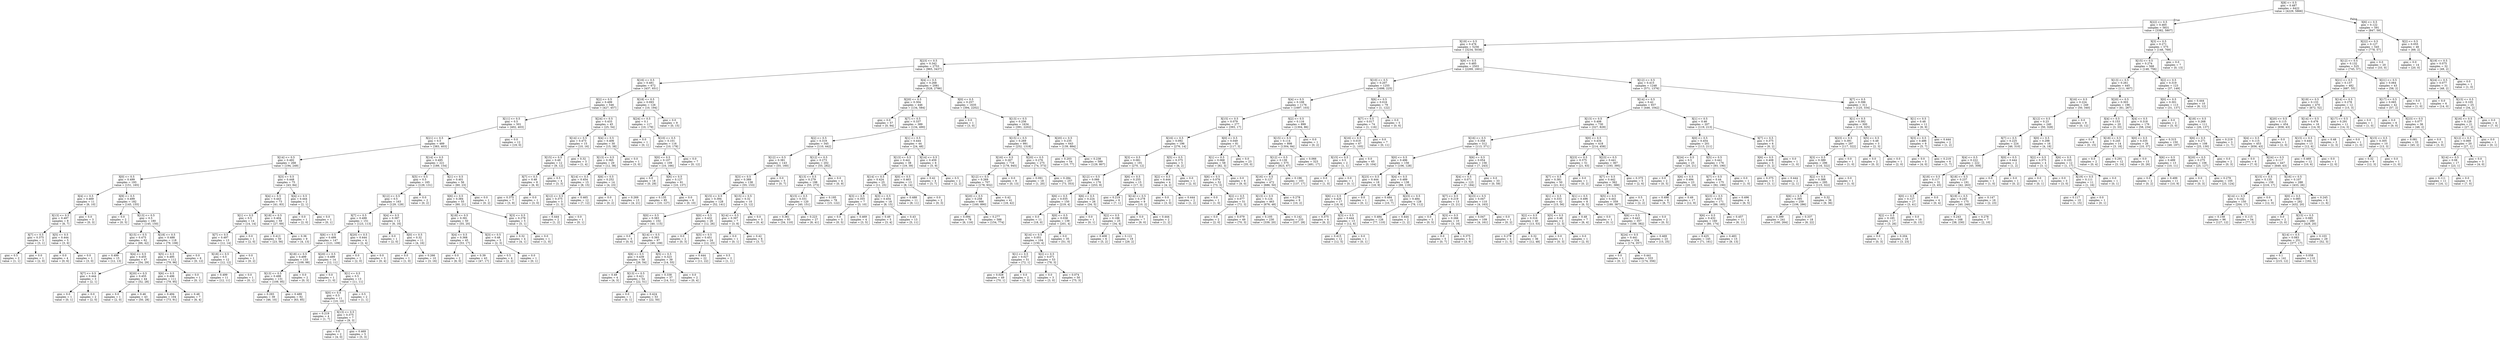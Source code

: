 digraph Tree {
node [shape=box] ;
0 [label="X[8] <= 0.5\ngini = 0.487\nsamples = 6422\nvalue = [4229, 5866]"] ;
1 [label="X[22] <= 0.5\ngini = 0.465\nsamples = 5831\nvalue = [3382, 5807]"] ;
0 -> 1 [labeldistance=2.5, labelangle=45, headlabel="True"] ;
2 [label="X[19] <= 0.5\ngini = 0.476\nsamples = 5256\nvalue = [3234, 5038]"] ;
1 -> 2 ;
3 [label="X[23] <= 0.5\ngini = 0.342\nsamples = 2753\nvalue = [965, 3437]"] ;
2 -> 3 ;
4 [label="X[16] <= 0.5\ngini = 0.481\nsamples = 672\nvalue = [437, 651]"] ;
3 -> 4 ;
5 [label="X[2] <= 0.5\ngini = 0.499\nsamples = 546\nvalue = [427, 457]"] ;
4 -> 5 ;
6 [label="X[11] <= 0.5\ngini = 0.5\nsamples = 501\nvalue = [402, 403]"] ;
5 -> 6 ;
7 [label="X[21] <= 0.5\ngini = 0.5\nsamples = 489\nvalue = [383, 403]"] ;
6 -> 7 ;
8 [label="X[14] <= 0.5\ngini = 0.492\nsamples = 268\nvalue = [194, 249]"] ;
7 -> 8 ;
9 [label="X[0] <= 0.5\ngini = 0.499\nsamples = 193\nvalue = [151, 165]"] ;
8 -> 9 ;
10 [label="X[4] <= 0.5\ngini = 0.469\nsamples = 11\nvalue = [6, 10]"] ;
9 -> 10 ;
11 [label="X[13] <= 0.5\ngini = 0.497\nsamples = 8\nvalue = [6, 7]"] ;
10 -> 11 ;
12 [label="X[7] <= 0.5\ngini = 0.375\nsamples = 3\nvalue = [3, 1]"] ;
11 -> 12 ;
13 [label="gini = 0.5\nsamples = 2\nvalue = [1, 1]"] ;
12 -> 13 ;
14 [label="gini = 0.0\nsamples = 1\nvalue = [2, 0]"] ;
12 -> 14 ;
15 [label="X[5] <= 0.5\ngini = 0.444\nsamples = 5\nvalue = [3, 6]"] ;
11 -> 15 ;
16 [label="gini = 0.0\nsamples = 4\nvalue = [0, 6]"] ;
15 -> 16 ;
17 [label="gini = 0.0\nsamples = 1\nvalue = [3, 0]"] ;
15 -> 17 ;
18 [label="gini = 0.0\nsamples = 3\nvalue = [0, 3]"] ;
10 -> 18 ;
19 [label="X[9] <= 0.5\ngini = 0.499\nsamples = 182\nvalue = [145, 155]"] ;
9 -> 19 ;
20 [label="gini = 0.0\nsamples = 2\nvalue = [0, 5]"] ;
19 -> 20 ;
21 [label="X[13] <= 0.5\ngini = 0.5\nsamples = 180\nvalue = [145, 150]"] ;
19 -> 21 ;
22 [label="X[15] <= 0.5\ngini = 0.475\nsamples = 62\nvalue = [66, 42]"] ;
21 -> 22 ;
23 [label="gini = 0.499\nsamples = 15\nvalue = [12, 13]"] ;
22 -> 23 ;
24 [label="X[4] <= 0.5\ngini = 0.455\nsamples = 47\nvalue = [54, 29]"] ;
22 -> 24 ;
25 [label="X[7] <= 0.5\ngini = 0.444\nsamples = 3\nvalue = [2, 1]"] ;
24 -> 25 ;
26 [label="gini = 0.0\nsamples = 1\nvalue = [0, 1]"] ;
25 -> 26 ;
27 [label="gini = 0.0\nsamples = 2\nvalue = [2, 0]"] ;
25 -> 27 ;
28 [label="X[20] <= 0.5\ngini = 0.455\nsamples = 44\nvalue = [52, 28]"] ;
24 -> 28 ;
29 [label="gini = 0.0\nsamples = 1\nvalue = [2, 0]"] ;
28 -> 29 ;
30 [label="gini = 0.46\nsamples = 43\nvalue = [50, 28]"] ;
28 -> 30 ;
31 [label="X[18] <= 0.5\ngini = 0.488\nsamples = 118\nvalue = [79, 108]"] ;
21 -> 31 ;
32 [label="X[5] <= 0.5\ngini = 0.495\nsamples = 112\nvalue = [79, 96]"] ;
31 -> 32 ;
33 [label="X[6] <= 0.5\ngini = 0.496\nsamples = 111\nvalue = [79, 95]"] ;
32 -> 33 ;
34 [label="gini = 0.494\nsamples = 104\nvalue = [73, 91]"] ;
33 -> 34 ;
35 [label="gini = 0.48\nsamples = 7\nvalue = [6, 4]"] ;
33 -> 35 ;
36 [label="gini = 0.0\nsamples = 1\nvalue = [0, 1]"] ;
32 -> 36 ;
37 [label="gini = 0.0\nsamples = 6\nvalue = [0, 12]"] ;
31 -> 37 ;
38 [label="X[3] <= 0.5\ngini = 0.448\nsamples = 75\nvalue = [43, 84]"] ;
8 -> 38 ;
39 [label="X[4] <= 0.5\ngini = 0.443\nsamples = 73\nvalue = [41, 83]"] ;
38 -> 39 ;
40 [label="X[1] <= 0.5\ngini = 0.5\nsamples = 14\nvalue = [14, 14]"] ;
39 -> 40 ;
41 [label="X[7] <= 0.5\ngini = 0.497\nsamples = 13\nvalue = [12, 14]"] ;
40 -> 41 ;
42 [label="X[18] <= 0.5\ngini = 0.5\nsamples = 12\nvalue = [12, 12]"] ;
41 -> 42 ;
43 [label="gini = 0.499\nsamples = 11\nvalue = [12, 11]"] ;
42 -> 43 ;
44 [label="gini = 0.0\nsamples = 1\nvalue = [0, 1]"] ;
42 -> 44 ;
45 [label="gini = 0.0\nsamples = 1\nvalue = [0, 2]"] ;
41 -> 45 ;
46 [label="gini = 0.0\nsamples = 1\nvalue = [2, 0]"] ;
40 -> 46 ;
47 [label="X[18] <= 0.5\ngini = 0.404\nsamples = 59\nvalue = [27, 69]"] ;
39 -> 47 ;
48 [label="gini = 0.413\nsamples = 50\nvalue = [23, 56]"] ;
47 -> 48 ;
49 [label="gini = 0.36\nsamples = 9\nvalue = [4, 13]"] ;
47 -> 49 ;
50 [label="X[4] <= 0.5\ngini = 0.444\nsamples = 2\nvalue = [2, 1]"] ;
38 -> 50 ;
51 [label="gini = 0.0\nsamples = 1\nvalue = [2, 0]"] ;
50 -> 51 ;
52 [label="gini = 0.0\nsamples = 1\nvalue = [0, 1]"] ;
50 -> 52 ;
53 [label="X[14] <= 0.5\ngini = 0.495\nsamples = 221\nvalue = [189, 154]"] ;
7 -> 53 ;
54 [label="X[5] <= 0.5\ngini = 0.5\nsamples = 165\nvalue = [129, 131]"] ;
53 -> 54 ;
55 [label="X[12] <= 0.5\ngini = 0.5\nsamples = 163\nvalue = [129, 129]"] ;
54 -> 55 ;
56 [label="X[7] <= 0.5\ngini = 0.499\nsamples = 151\nvalue = [123, 113]"] ;
55 -> 56 ;
57 [label="X[6] <= 0.5\ngini = 0.499\nsamples = 147\nvalue = [121, 109]"] ;
56 -> 57 ;
58 [label="X[18] <= 0.5\ngini = 0.499\nsamples = 133\nvalue = [109, 98]"] ;
57 -> 58 ;
59 [label="X[13] <= 0.5\ngini = 0.498\nsamples = 131\nvalue = [109, 95]"] ;
58 -> 59 ;
60 [label="gini = 0.293\nsamples = 39\nvalue = [46, 10]"] ;
59 -> 60 ;
61 [label="gini = 0.489\nsamples = 92\nvalue = [63, 85]"] ;
59 -> 61 ;
62 [label="gini = 0.0\nsamples = 2\nvalue = [0, 3]"] ;
58 -> 62 ;
63 [label="X[20] <= 0.5\ngini = 0.499\nsamples = 14\nvalue = [12, 11]"] ;
57 -> 63 ;
64 [label="gini = 0.0\nsamples = 1\nvalue = [1, 0]"] ;
63 -> 64 ;
65 [label="X[1] <= 0.5\ngini = 0.5\nsamples = 13\nvalue = [11, 11]"] ;
63 -> 65 ;
66 [label="X[0] <= 0.5\ngini = 0.5\nsamples = 11\nvalue = [10, 10]"] ;
65 -> 66 ;
67 [label="gini = 0.219\nsamples = 4\nvalue = [1, 7]"] ;
66 -> 67 ;
68 [label="X[13] <= 0.5\ngini = 0.375\nsamples = 7\nvalue = [9, 3]"] ;
66 -> 68 ;
69 [label="gini = 0.0\nsamples = 2\nvalue = [4, 0]"] ;
68 -> 69 ;
70 [label="gini = 0.469\nsamples = 5\nvalue = [5, 3]"] ;
68 -> 70 ;
71 [label="gini = 0.5\nsamples = 2\nvalue = [1, 1]"] ;
65 -> 71 ;
72 [label="X[20] <= 0.5\ngini = 0.444\nsamples = 4\nvalue = [2, 4]"] ;
56 -> 72 ;
73 [label="gini = 0.0\nsamples = 1\nvalue = [2, 0]"] ;
72 -> 73 ;
74 [label="gini = 0.0\nsamples = 3\nvalue = [0, 4]"] ;
72 -> 74 ;
75 [label="X[4] <= 0.5\ngini = 0.397\nsamples = 12\nvalue = [6, 16]"] ;
55 -> 75 ;
76 [label="gini = 0.0\nsamples = 1\nvalue = [2, 0]"] ;
75 -> 76 ;
77 [label="X[0] <= 0.5\ngini = 0.32\nsamples = 11\nvalue = [4, 16]"] ;
75 -> 77 ;
78 [label="gini = 0.0\nsamples = 1\nvalue = [1, 0]"] ;
77 -> 78 ;
79 [label="gini = 0.266\nsamples = 10\nvalue = [3, 16]"] ;
77 -> 79 ;
80 [label="gini = 0.0\nsamples = 2\nvalue = [0, 2]"] ;
54 -> 80 ;
81 [label="X[1] <= 0.5\ngini = 0.401\nsamples = 56\nvalue = [60, 23]"] ;
53 -> 81 ;
82 [label="X[6] <= 0.5\ngini = 0.384\nsamples = 55\nvalue = [60, 21]"] ;
81 -> 82 ;
83 [label="X[18] <= 0.5\ngini = 0.391\nsamples = 50\nvalue = [55, 20]"] ;
82 -> 83 ;
84 [label="X[4] <= 0.5\ngini = 0.368\nsamples = 45\nvalue = [53, 17]"] ;
83 -> 84 ;
85 [label="gini = 0.0\nsamples = 2\nvalue = [6, 0]"] ;
84 -> 85 ;
86 [label="gini = 0.39\nsamples = 43\nvalue = [47, 17]"] ;
84 -> 86 ;
87 [label="X[3] <= 0.5\ngini = 0.48\nsamples = 5\nvalue = [2, 3]"] ;
83 -> 87 ;
88 [label="gini = 0.5\nsamples = 4\nvalue = [2, 2]"] ;
87 -> 88 ;
89 [label="gini = 0.0\nsamples = 1\nvalue = [0, 1]"] ;
87 -> 89 ;
90 [label="X[3] <= 0.5\ngini = 0.278\nsamples = 5\nvalue = [5, 1]"] ;
82 -> 90 ;
91 [label="gini = 0.32\nsamples = 4\nvalue = [4, 1]"] ;
90 -> 91 ;
92 [label="gini = 0.0\nsamples = 1\nvalue = [1, 0]"] ;
90 -> 92 ;
93 [label="gini = 0.0\nsamples = 1\nvalue = [0, 2]"] ;
81 -> 93 ;
94 [label="gini = 0.0\nsamples = 12\nvalue = [19, 0]"] ;
6 -> 94 ;
95 [label="X[24] <= 0.5\ngini = 0.433\nsamples = 45\nvalue = [25, 54]"] ;
5 -> 95 ;
96 [label="X[14] <= 0.5\ngini = 0.473\nsamples = 15\nvalue = [10, 16]"] ;
95 -> 96 ;
97 [label="X[15] <= 0.5\ngini = 0.49\nsamples = 12\nvalue = [9, 12]"] ;
96 -> 97 ;
98 [label="X[7] <= 0.5\ngini = 0.48\nsamples = 8\nvalue = [6, 9]"] ;
97 -> 98 ;
99 [label="gini = 0.375\nsamples = 7\nvalue = [3, 9]"] ;
98 -> 99 ;
100 [label="gini = 0.0\nsamples = 1\nvalue = [3, 0]"] ;
98 -> 100 ;
101 [label="gini = 0.5\nsamples = 4\nvalue = [3, 3]"] ;
97 -> 101 ;
102 [label="gini = 0.32\nsamples = 3\nvalue = [1, 4]"] ;
96 -> 102 ;
103 [label="X[4] <= 0.5\ngini = 0.406\nsamples = 30\nvalue = [15, 38]"] ;
95 -> 103 ;
104 [label="X[13] <= 0.5\ngini = 0.365\nsamples = 29\nvalue = [12, 38]"] ;
103 -> 104 ;
105 [label="X[14] <= 0.5\ngini = 0.454\nsamples = 15\nvalue = [8, 15]"] ;
104 -> 105 ;
106 [label="X[12] <= 0.5\ngini = 0.375\nsamples = 3\nvalue = [1, 3]"] ;
105 -> 106 ;
107 [label="gini = 0.444\nsamples = 2\nvalue = [1, 2]"] ;
106 -> 107 ;
108 [label="gini = 0.0\nsamples = 1\nvalue = [0, 1]"] ;
106 -> 108 ;
109 [label="gini = 0.465\nsamples = 12\nvalue = [7, 12]"] ;
105 -> 109 ;
110 [label="X[6] <= 0.5\ngini = 0.252\nsamples = 14\nvalue = [4, 23]"] ;
104 -> 110 ;
111 [label="gini = 0.0\nsamples = 1\nvalue = [0, 2]"] ;
110 -> 111 ;
112 [label="gini = 0.269\nsamples = 13\nvalue = [4, 21]"] ;
110 -> 112 ;
113 [label="gini = 0.0\nsamples = 1\nvalue = [3, 0]"] ;
103 -> 113 ;
114 [label="X[18] <= 0.5\ngini = 0.093\nsamples = 126\nvalue = [10, 194]"] ;
4 -> 114 ;
115 [label="X[24] <= 0.5\ngini = 0.1\nsamples = 117\nvalue = [10, 179]"] ;
114 -> 115 ;
116 [label="gini = 0.0\nsamples = 1\nvalue = [0, 1]"] ;
115 -> 116 ;
117 [label="X[10] <= 0.5\ngini = 0.101\nsamples = 116\nvalue = [10, 178]"] ;
115 -> 117 ;
118 [label="X[0] <= 0.5\ngini = 0.107\nsamples = 109\nvalue = [10, 166]"] ;
117 -> 118 ;
119 [label="gini = 0.0\nsamples = 18\nvalue = [0, 29]"] ;
118 -> 119 ;
120 [label="X[6] <= 0.5\ngini = 0.127\nsamples = 91\nvalue = [10, 137]"] ;
118 -> 120 ;
121 [label="gini = 0.135\nsamples = 85\nvalue = [10, 127]"] ;
120 -> 121 ;
122 [label="gini = 0.0\nsamples = 6\nvalue = [0, 10]"] ;
120 -> 122 ;
123 [label="gini = 0.0\nsamples = 7\nvalue = [0, 12]"] ;
117 -> 123 ;
124 [label="gini = 0.0\nsamples = 9\nvalue = [0, 15]"] ;
114 -> 124 ;
125 [label="X[4] <= 0.5\ngini = 0.268\nsamples = 2081\nvalue = [528, 2786]"] ;
3 -> 125 ;
126 [label="X[20] <= 0.5\ngini = 0.304\nsamples = 446\nvalue = [134, 584]"] ;
125 -> 126 ;
127 [label="gini = 0.0\nsamples = 57\nvalue = [0, 94]"] ;
126 -> 127 ;
128 [label="X[7] <= 0.5\ngini = 0.337\nsamples = 389\nvalue = [134, 490]"] ;
126 -> 128 ;
129 [label="X[2] <= 0.5\ngini = 0.319\nsamples = 345\nvalue = [110, 442]"] ;
128 -> 129 ;
130 [label="X[12] <= 0.5\ngini = 0.381\nsamples = 143\nvalue = [55, 160]"] ;
129 -> 130 ;
131 [label="X[3] <= 0.5\ngini = 0.389\nsamples = 138\nvalue = [55, 153]"] ;
130 -> 131 ;
132 [label="X[15] <= 0.5\ngini = 0.394\nsamples = 128\nvalue = [52, 141]"] ;
131 -> 132 ;
133 [label="X[0] <= 0.5\ngini = 0.383\nsamples = 102\nvalue = [40, 115]"] ;
132 -> 133 ;
134 [label="gini = 0.0\nsamples = 5\nvalue = [0, 6]"] ;
133 -> 134 ;
135 [label="X[14] <= 0.5\ngini = 0.393\nsamples = 97\nvalue = [40, 109]"] ;
133 -> 135 ;
136 [label="X[6] <= 0.5\ngini = 0.439\nsamples = 58\nvalue = [26, 54]"] ;
135 -> 136 ;
137 [label="gini = 0.49\nsamples = 4\nvalue = [4, 3]"] ;
136 -> 137 ;
138 [label="X[13] <= 0.5\ngini = 0.421\nsamples = 54\nvalue = [22, 51]"] ;
136 -> 138 ;
139 [label="gini = 0.0\nsamples = 1\nvalue = [0, 1]"] ;
138 -> 139 ;
140 [label="gini = 0.424\nsamples = 53\nvalue = [22, 50]"] ;
138 -> 140 ;
141 [label="X[5] <= 0.5\ngini = 0.323\nsamples = 39\nvalue = [14, 55]"] ;
135 -> 141 ;
142 [label="gini = 0.338\nsamples = 37\nvalue = [14, 51]"] ;
141 -> 142 ;
143 [label="gini = 0.0\nsamples = 2\nvalue = [0, 4]"] ;
141 -> 143 ;
144 [label="X[0] <= 0.5\ngini = 0.432\nsamples = 26\nvalue = [12, 26]"] ;
132 -> 144 ;
145 [label="gini = 0.0\nsamples = 2\nvalue = [0, 3]"] ;
144 -> 145 ;
146 [label="X[5] <= 0.5\ngini = 0.451\nsamples = 24\nvalue = [12, 23]"] ;
144 -> 146 ;
147 [label="gini = 0.444\nsamples = 22\nvalue = [11, 22]"] ;
146 -> 147 ;
148 [label="gini = 0.5\nsamples = 2\nvalue = [1, 1]"] ;
146 -> 148 ;
149 [label="X[15] <= 0.5\ngini = 0.32\nsamples = 10\nvalue = [3, 12]"] ;
131 -> 149 ;
150 [label="X[14] <= 0.5\ngini = 0.397\nsamples = 7\nvalue = [3, 8]"] ;
149 -> 150 ;
151 [label="gini = 0.0\nsamples = 1\nvalue = [0, 1]"] ;
150 -> 151 ;
152 [label="gini = 0.42\nsamples = 6\nvalue = [3, 7]"] ;
150 -> 152 ;
153 [label="gini = 0.0\nsamples = 3\nvalue = [0, 4]"] ;
149 -> 153 ;
154 [label="gini = 0.0\nsamples = 5\nvalue = [0, 7]"] ;
130 -> 154 ;
155 [label="X[12] <= 0.5\ngini = 0.273\nsamples = 202\nvalue = [55, 282]"] ;
129 -> 155 ;
156 [label="X[13] <= 0.5\ngini = 0.279\nsamples = 198\nvalue = [55, 273]"] ;
155 -> 156 ;
157 [label="X[15] <= 0.5\ngini = 0.331\nsamples = 120\nvalue = [40, 151]"] ;
156 -> 157 ;
158 [label="gini = 0.361\nsamples = 93\nvalue = [34, 110]"] ;
157 -> 158 ;
159 [label="gini = 0.223\nsamples = 27\nvalue = [6, 41]"] ;
157 -> 159 ;
160 [label="gini = 0.195\nsamples = 78\nvalue = [15, 122]"] ;
156 -> 160 ;
161 [label="gini = 0.0\nsamples = 4\nvalue = [0, 9]"] ;
155 -> 161 ;
162 [label="X[1] <= 0.5\ngini = 0.444\nsamples = 44\nvalue = [24, 48]"] ;
128 -> 162 ;
163 [label="X[13] <= 0.5\ngini = 0.441\nsamples = 38\nvalue = [19, 39]"] ;
162 -> 163 ;
164 [label="X[14] <= 0.5\ngini = 0.424\nsamples = 25\nvalue = [11, 25]"] ;
163 -> 164 ;
165 [label="X[3] <= 0.5\ngini = 0.355\nsamples = 7\nvalue = [3, 10]"] ;
164 -> 165 ;
166 [label="gini = 0.0\nsamples = 3\nvalue = [0, 5]"] ;
165 -> 166 ;
167 [label="gini = 0.469\nsamples = 4\nvalue = [3, 5]"] ;
165 -> 167 ;
168 [label="X[3] <= 0.5\ngini = 0.454\nsamples = 18\nvalue = [8, 15]"] ;
164 -> 168 ;
169 [label="gini = 0.49\nsamples = 5\nvalue = [3, 4]"] ;
168 -> 169 ;
170 [label="gini = 0.43\nsamples = 13\nvalue = [5, 11]"] ;
168 -> 170 ;
171 [label="X[0] <= 0.5\ngini = 0.463\nsamples = 13\nvalue = [8, 14]"] ;
163 -> 171 ;
172 [label="gini = 0.488\nsamples = 11\nvalue = [8, 11]"] ;
171 -> 172 ;
173 [label="gini = 0.0\nsamples = 2\nvalue = [0, 3]"] ;
171 -> 173 ;
174 [label="X[14] <= 0.5\ngini = 0.459\nsamples = 6\nvalue = [5, 9]"] ;
162 -> 174 ;
175 [label="gini = 0.42\nsamples = 4\nvalue = [3, 7]"] ;
174 -> 175 ;
176 [label="gini = 0.5\nsamples = 2\nvalue = [2, 2]"] ;
174 -> 176 ;
177 [label="X[0] <= 0.5\ngini = 0.257\nsamples = 1635\nvalue = [394, 2202]"] ;
125 -> 177 ;
178 [label="gini = 0.0\nsamples = 1\nvalue = [3, 0]"] ;
177 -> 178 ;
179 [label="X[13] <= 0.5\ngini = 0.256\nsamples = 1634\nvalue = [391, 2202]"] ;
177 -> 179 ;
180 [label="X[15] <= 0.5\ngini = 0.269\nsamples = 991\nvalue = [252, 1318]"] ;
179 -> 180 ;
181 [label="X[16] <= 0.5\ngini = 0.267\nsamples = 716\nvalue = [178, 945]"] ;
180 -> 181 ;
182 [label="X[12] <= 0.5\ngini = 0.269\nsamples = 707\nvalue = [178, 932]"] ;
181 -> 182 ;
183 [label="X[20] <= 0.5\ngini = 0.258\nsamples = 666\nvalue = [160, 890]"] ;
182 -> 183 ;
184 [label="gini = 0.094\nsamples = 78\nvalue = [6, 116]"] ;
183 -> 184 ;
185 [label="gini = 0.277\nsamples = 588\nvalue = [154, 774]"] ;
183 -> 185 ;
186 [label="gini = 0.42\nsamples = 41\nvalue = [18, 42]"] ;
182 -> 186 ;
187 [label="gini = 0.0\nsamples = 9\nvalue = [0, 13]"] ;
181 -> 187 ;
188 [label="X[20] <= 0.5\ngini = 0.276\nsamples = 275\nvalue = [74, 373]"] ;
180 -> 188 ;
189 [label="gini = 0.091\nsamples = 18\nvalue = [1, 20]"] ;
188 -> 189 ;
190 [label="gini = 0.284\nsamples = 257\nvalue = [73, 353]"] ;
188 -> 190 ;
191 [label="X[20] <= 0.5\ngini = 0.235\nsamples = 643\nvalue = [139, 884]"] ;
179 -> 191 ;
192 [label="gini = 0.203\nsamples = 54\nvalue = [10, 77]"] ;
191 -> 192 ;
193 [label="gini = 0.238\nsamples = 589\nvalue = [129, 807]"] ;
191 -> 193 ;
194 [label="X[9] <= 0.5\ngini = 0.485\nsamples = 2503\nvalue = [2269, 1601]"] ;
2 -> 194 ;
195 [label="X[10] <= 0.5\ngini = 0.207\nsamples = 1255\nvalue = [1698, 225]"] ;
194 -> 195 ;
196 [label="X[4] <= 0.5\ngini = 0.108\nsamples = 1176\nvalue = [1697, 103]"] ;
195 -> 196 ;
197 [label="X[15] <= 0.5\ngini = 0.079\nsamples = 277\nvalue = [393, 17]"] ;
196 -> 197 ;
198 [label="X[16] <= 0.5\ngini = 0.092\nsamples = 196\nvalue = [276, 14]"] ;
197 -> 198 ;
199 [label="X[3] <= 0.5\ngini = 0.081\nsamples = 191\nvalue = [270, 12]"] ;
198 -> 199 ;
200 [label="X[12] <= 0.5\ngini = 0.066\nsamples = 176\nvalue = [253, 9]"] ;
199 -> 200 ;
201 [label="X[6] <= 0.5\ngini = 0.035\nsamples = 150\nvalue = [219, 4]"] ;
200 -> 201 ;
202 [label="gini = 0.0\nsamples = 11\nvalue = [18, 0]"] ;
201 -> 202 ;
203 [label="X[0] <= 0.5\ngini = 0.038\nsamples = 139\nvalue = [201, 4]"] ;
201 -> 203 ;
204 [label="X[14] <= 0.5\ngini = 0.051\nsamples = 104\nvalue = [150, 4]"] ;
203 -> 204 ;
205 [label="X[1] <= 0.5\ngini = 0.027\nsamples = 51\nvalue = [72, 1]"] ;
204 -> 205 ;
206 [label="gini = 0.028\nsamples = 49\nvalue = [70, 1]"] ;
205 -> 206 ;
207 [label="gini = 0.0\nsamples = 2\nvalue = [2, 0]"] ;
205 -> 207 ;
208 [label="X[2] <= 0.5\ngini = 0.071\nsamples = 53\nvalue = [78, 3]"] ;
204 -> 208 ;
209 [label="gini = 0.0\nsamples = 3\nvalue = [3, 0]"] ;
208 -> 209 ;
210 [label="gini = 0.074\nsamples = 50\nvalue = [75, 3]"] ;
208 -> 210 ;
211 [label="gini = 0.0\nsamples = 35\nvalue = [51, 0]"] ;
203 -> 211 ;
212 [label="X[6] <= 0.5\ngini = 0.224\nsamples = 26\nvalue = [34, 5]"] ;
200 -> 212 ;
213 [label="gini = 0.0\nsamples = 1\nvalue = [0, 1]"] ;
212 -> 213 ;
214 [label="X[2] <= 0.5\ngini = 0.188\nsamples = 25\nvalue = [34, 4]"] ;
212 -> 214 ;
215 [label="gini = 0.408\nsamples = 6\nvalue = [5, 2]"] ;
214 -> 215 ;
216 [label="gini = 0.121\nsamples = 19\nvalue = [29, 2]"] ;
214 -> 216 ;
217 [label="X[6] <= 0.5\ngini = 0.255\nsamples = 15\nvalue = [17, 3]"] ;
199 -> 217 ;
218 [label="gini = 0.219\nsamples = 6\nvalue = [7, 1]"] ;
217 -> 218 ;
219 [label="X[14] <= 0.5\ngini = 0.278\nsamples = 9\nvalue = [10, 2]"] ;
217 -> 219 ;
220 [label="gini = 0.0\nsamples = 7\nvalue = [9, 0]"] ;
219 -> 220 ;
221 [label="gini = 0.444\nsamples = 2\nvalue = [1, 2]"] ;
219 -> 221 ;
222 [label="X[5] <= 0.5\ngini = 0.375\nsamples = 5\nvalue = [6, 2]"] ;
198 -> 222 ;
223 [label="X[2] <= 0.5\ngini = 0.444\nsamples = 4\nvalue = [4, 2]"] ;
222 -> 223 ;
224 [label="gini = 0.0\nsamples = 2\nvalue = [3, 0]"] ;
223 -> 224 ;
225 [label="gini = 0.444\nsamples = 2\nvalue = [1, 2]"] ;
223 -> 225 ;
226 [label="gini = 0.0\nsamples = 1\nvalue = [2, 0]"] ;
222 -> 226 ;
227 [label="X[0] <= 0.5\ngini = 0.049\nsamples = 81\nvalue = [117, 3]"] ;
197 -> 227 ;
228 [label="X[1] <= 0.5\ngini = 0.068\nsamples = 58\nvalue = [82, 3]"] ;
227 -> 228 ;
229 [label="X[6] <= 0.5\ngini = 0.076\nsamples = 52\nvalue = [73, 3]"] ;
228 -> 229 ;
230 [label="gini = 0.0\nsamples = 1\nvalue = [1, 0]"] ;
229 -> 230 ;
231 [label="X[2] <= 0.5\ngini = 0.077\nsamples = 51\nvalue = [72, 3]"] ;
229 -> 231 ;
232 [label="gini = 0.0\nsamples = 2\nvalue = [2, 0]"] ;
231 -> 232 ;
233 [label="gini = 0.079\nsamples = 49\nvalue = [70, 3]"] ;
231 -> 233 ;
234 [label="gini = 0.0\nsamples = 6\nvalue = [9, 0]"] ;
228 -> 234 ;
235 [label="gini = 0.0\nsamples = 23\nvalue = [35, 0]"] ;
227 -> 235 ;
236 [label="X[2] <= 0.5\ngini = 0.116\nsamples = 899\nvalue = [1304, 86]"] ;
196 -> 236 ;
237 [label="X[15] <= 0.5\ngini = 0.114\nsamples = 898\nvalue = [1304, 84]"] ;
236 -> 237 ;
238 [label="X[12] <= 0.5\ngini = 0.139\nsamples = 575\nvalue = [823, 67]"] ;
237 -> 238 ;
239 [label="X[16] <= 0.5\ngini = 0.127\nsamples = 472\nvalue = [686, 50]"] ;
238 -> 239 ;
240 [label="X[13] <= 0.5\ngini = 0.124\nsamples = 463\nvalue = [676, 48]"] ;
239 -> 240 ;
241 [label="gini = 0.105\nsamples = 230\nvalue = [339, 20]"] ;
240 -> 241 ;
242 [label="gini = 0.142\nsamples = 233\nvalue = [337, 28]"] ;
240 -> 242 ;
243 [label="gini = 0.278\nsamples = 9\nvalue = [10, 2]"] ;
239 -> 243 ;
244 [label="gini = 0.196\nsamples = 103\nvalue = [137, 17]"] ;
238 -> 244 ;
245 [label="gini = 0.066\nsamples = 323\nvalue = [481, 17]"] ;
237 -> 245 ;
246 [label="gini = 0.0\nsamples = 1\nvalue = [0, 2]"] ;
236 -> 246 ;
247 [label="X[6] <= 0.5\ngini = 0.016\nsamples = 79\nvalue = [1, 122]"] ;
195 -> 247 ;
248 [label="X[7] <= 0.5\ngini = 0.017\nsamples = 74\nvalue = [1, 116]"] ;
247 -> 248 ;
249 [label="X[16] <= 0.5\ngini = 0.019\nsamples = 67\nvalue = [1, 105]"] ;
248 -> 249 ;
250 [label="X[15] <= 0.5\ngini = 0.5\nsamples = 2\nvalue = [1, 1]"] ;
249 -> 250 ;
251 [label="gini = 0.0\nsamples = 1\nvalue = [1, 0]"] ;
250 -> 251 ;
252 [label="gini = 0.0\nsamples = 1\nvalue = [0, 1]"] ;
250 -> 252 ;
253 [label="gini = 0.0\nsamples = 65\nvalue = [0, 104]"] ;
249 -> 253 ;
254 [label="gini = 0.0\nsamples = 7\nvalue = [0, 11]"] ;
248 -> 254 ;
255 [label="gini = 0.0\nsamples = 5\nvalue = [0, 6]"] ;
247 -> 255 ;
256 [label="X[12] <= 0.5\ngini = 0.415\nsamples = 1248\nvalue = [571, 1376]"] ;
194 -> 256 ;
257 [label="X[14] <= 0.5\ngini = 0.42\nsamples = 937\nvalue = [446, 1042]"] ;
256 -> 257 ;
258 [label="X[13] <= 0.5\ngini = 0.406\nsamples = 730\nvalue = [327, 829]"] ;
257 -> 258 ;
259 [label="X[16] <= 0.5\ngini = 0.358\nsamples = 312\nvalue = [113, 371]"] ;
258 -> 259 ;
260 [label="X[0] <= 0.5\ngini = 0.496\nsamples = 156\nvalue = [106, 128]"] ;
259 -> 260 ;
261 [label="X[23] <= 0.5\ngini = 0.444\nsamples = 18\nvalue = [18, 9]"] ;
260 -> 261 ;
262 [label="X[6] <= 0.5\ngini = 0.426\nsamples = 17\nvalue = [18, 8]"] ;
261 -> 262 ;
263 [label="gini = 0.375\nsamples = 4\nvalue = [6, 2]"] ;
262 -> 263 ;
264 [label="X[3] <= 0.5\ngini = 0.444\nsamples = 13\nvalue = [12, 6]"] ;
262 -> 264 ;
265 [label="gini = 0.415\nsamples = 12\nvalue = [12, 5]"] ;
264 -> 265 ;
266 [label="gini = 0.0\nsamples = 1\nvalue = [0, 1]"] ;
264 -> 266 ;
267 [label="gini = 0.0\nsamples = 1\nvalue = [0, 1]"] ;
261 -> 267 ;
268 [label="X[4] <= 0.5\ngini = 0.489\nsamples = 138\nvalue = [88, 119]"] ;
260 -> 268 ;
269 [label="gini = 0.484\nsamples = 10\nvalue = [10, 7]"] ;
268 -> 269 ;
270 [label="X[23] <= 0.5\ngini = 0.484\nsamples = 128\nvalue = [78, 112]"] ;
268 -> 270 ;
271 [label="gini = 0.484\nsamples = 126\nvalue = [77, 110]"] ;
270 -> 271 ;
272 [label="gini = 0.444\nsamples = 2\nvalue = [1, 2]"] ;
270 -> 272 ;
273 [label="X[6] <= 0.5\ngini = 0.054\nsamples = 156\nvalue = [7, 243]"] ;
259 -> 273 ;
274 [label="X[4] <= 0.5\ngini = 0.071\nsamples = 123\nvalue = [7, 184]"] ;
273 -> 274 ;
275 [label="X[7] <= 0.5\ngini = 0.219\nsamples = 13\nvalue = [3, 21]"] ;
274 -> 275 ;
276 [label="gini = 0.0\nsamples = 3\nvalue = [0, 5]"] ;
275 -> 276 ;
277 [label="X[3] <= 0.5\ngini = 0.266\nsamples = 10\nvalue = [3, 16]"] ;
275 -> 277 ;
278 [label="gini = 0.0\nsamples = 5\nvalue = [0, 7]"] ;
277 -> 278 ;
279 [label="gini = 0.375\nsamples = 5\nvalue = [3, 9]"] ;
277 -> 279 ;
280 [label="X[23] <= 0.5\ngini = 0.047\nsamples = 110\nvalue = [4, 163]"] ;
274 -> 280 ;
281 [label="gini = 0.047\nsamples = 109\nvalue = [4, 161]"] ;
280 -> 281 ;
282 [label="gini = 0.0\nsamples = 1\nvalue = [0, 2]"] ;
280 -> 282 ;
283 [label="gini = 0.0\nsamples = 33\nvalue = [0, 59]"] ;
273 -> 283 ;
284 [label="X[0] <= 0.5\ngini = 0.434\nsamples = 418\nvalue = [214, 458]"] ;
258 -> 284 ;
285 [label="X[23] <= 0.5\ngini = 0.375\nsamples = 51\nvalue = [21, 63]"] ;
284 -> 285 ;
286 [label="X[7] <= 0.5\ngini = 0.381\nsamples = 50\nvalue = [21, 61]"] ;
285 -> 286 ;
287 [label="X[1] <= 0.5\ngini = 0.333\nsamples = 42\nvalue = [15, 56]"] ;
286 -> 287 ;
288 [label="X[2] <= 0.5\ngini = 0.316\nsamples = 40\nvalue = [13, 53]"] ;
287 -> 288 ;
289 [label="gini = 0.278\nsamples = 4\nvalue = [1, 5]"] ;
288 -> 289 ;
290 [label="gini = 0.32\nsamples = 36\nvalue = [12, 48]"] ;
288 -> 290 ;
291 [label="X[5] <= 0.5\ngini = 0.48\nsamples = 2\nvalue = [2, 3]"] ;
287 -> 291 ;
292 [label="gini = 0.0\nsamples = 1\nvalue = [0, 3]"] ;
291 -> 292 ;
293 [label="gini = 0.0\nsamples = 1\nvalue = [2, 0]"] ;
291 -> 293 ;
294 [label="X[1] <= 0.5\ngini = 0.496\nsamples = 8\nvalue = [6, 5]"] ;
286 -> 294 ;
295 [label="gini = 0.48\nsamples = 7\nvalue = [6, 4]"] ;
294 -> 295 ;
296 [label="gini = 0.0\nsamples = 1\nvalue = [0, 1]"] ;
294 -> 296 ;
297 [label="gini = 0.0\nsamples = 1\nvalue = [0, 2]"] ;
285 -> 297 ;
298 [label="X[23] <= 0.5\ngini = 0.441\nsamples = 367\nvalue = [193, 395]"] ;
284 -> 298 ;
299 [label="X[7] <= 0.5\ngini = 0.442\nsamples = 362\nvalue = [191, 389]"] ;
298 -> 299 ;
300 [label="X[5] <= 0.5\ngini = 0.441\nsamples = 359\nvalue = [189, 387]"] ;
299 -> 300 ;
301 [label="X[6] <= 0.5\ngini = 0.443\nsamples = 357\nvalue = [189, 382]"] ;
300 -> 301 ;
302 [label="X[24] <= 0.5\ngini = 0.441\nsamples = 334\nvalue = [174, 357]"] ;
301 -> 302 ;
303 [label="gini = 0.0\nsamples = 1\nvalue = [0, 1]"] ;
302 -> 303 ;
304 [label="gini = 0.441\nsamples = 333\nvalue = [174, 356]"] ;
302 -> 304 ;
305 [label="gini = 0.469\nsamples = 23\nvalue = [15, 25]"] ;
301 -> 305 ;
306 [label="gini = 0.0\nsamples = 2\nvalue = [0, 5]"] ;
300 -> 306 ;
307 [label="gini = 0.5\nsamples = 3\nvalue = [2, 2]"] ;
299 -> 307 ;
308 [label="gini = 0.375\nsamples = 5\nvalue = [2, 6]"] ;
298 -> 308 ;
309 [label="X[1] <= 0.5\ngini = 0.46\nsamples = 207\nvalue = [119, 213]"] ;
257 -> 309 ;
310 [label="X[0] <= 0.5\ngini = 0.454\nsamples = 201\nvalue = [113, 211]"] ;
309 -> 310 ;
311 [label="X[24] <= 0.5\ngini = 0.5\nsamples = 25\nvalue = [20, 21]"] ;
310 -> 311 ;
312 [label="gini = 0.0\nsamples = 2\nvalue = [0, 5]"] ;
311 -> 312 ;
313 [label="X[6] <= 0.5\ngini = 0.494\nsamples = 23\nvalue = [20, 16]"] ;
311 -> 313 ;
314 [label="gini = 0.498\nsamples = 6\nvalue = [8, 7]"] ;
313 -> 314 ;
315 [label="gini = 0.49\nsamples = 17\nvalue = [12, 9]"] ;
313 -> 315 ;
316 [label="X[5] <= 0.5\ngini = 0.441\nsamples = 176\nvalue = [93, 190]"] ;
310 -> 316 ;
317 [label="X[7] <= 0.5\ngini = 0.44\nsamples = 175\nvalue = [92, 190]"] ;
316 -> 317 ;
318 [label="X[23] <= 0.5\ngini = 0.433\nsamples = 171\nvalue = [86, 185]"] ;
317 -> 318 ;
319 [label="X[6] <= 0.5\ngini = 0.432\nsamples = 160\nvalue = [80, 174]"] ;
318 -> 319 ;
320 [label="gini = 0.425\nsamples = 145\nvalue = [71, 161]"] ;
319 -> 320 ;
321 [label="gini = 0.483\nsamples = 15\nvalue = [9, 13]"] ;
319 -> 321 ;
322 [label="gini = 0.457\nsamples = 11\nvalue = [6, 11]"] ;
318 -> 322 ;
323 [label="gini = 0.496\nsamples = 4\nvalue = [6, 5]"] ;
317 -> 323 ;
324 [label="gini = 0.0\nsamples = 1\nvalue = [1, 0]"] ;
316 -> 324 ;
325 [label="X[7] <= 0.5\ngini = 0.375\nsamples = 6\nvalue = [6, 2]"] ;
309 -> 325 ;
326 [label="X[6] <= 0.5\ngini = 0.408\nsamples = 5\nvalue = [5, 2]"] ;
325 -> 326 ;
327 [label="gini = 0.375\nsamples = 3\nvalue = [3, 1]"] ;
326 -> 327 ;
328 [label="gini = 0.444\nsamples = 2\nvalue = [2, 1]"] ;
326 -> 328 ;
329 [label="gini = 0.0\nsamples = 1\nvalue = [1, 0]"] ;
325 -> 329 ;
330 [label="X[7] <= 0.5\ngini = 0.396\nsamples = 311\nvalue = [125, 334]"] ;
256 -> 330 ;
331 [label="X[1] <= 0.5\ngini = 0.392\nsamples = 300\nvalue = [119, 325]"] ;
330 -> 331 ;
332 [label="X[23] <= 0.5\ngini = 0.391\nsamples = 297\nvalue = [117, 322]"] ;
331 -> 332 ;
333 [label="X[3] <= 0.5\ngini = 0.389\nsamples = 296\nvalue = [116, 322]"] ;
332 -> 333 ;
334 [label="X[2] <= 0.5\ngini = 0.388\nsamples = 295\nvalue = [115, 322]"] ;
333 -> 334 ;
335 [label="X[6] <= 0.5\ngini = 0.395\nsamples = 259\nvalue = [106, 286]"] ;
334 -> 335 ;
336 [label="gini = 0.399\nsamples = 241\nvalue = [100, 264]"] ;
335 -> 336 ;
337 [label="gini = 0.337\nsamples = 18\nvalue = [6, 22]"] ;
335 -> 337 ;
338 [label="gini = 0.32\nsamples = 36\nvalue = [9, 36]"] ;
334 -> 338 ;
339 [label="gini = 0.0\nsamples = 1\nvalue = [1, 0]"] ;
333 -> 339 ;
340 [label="gini = 0.0\nsamples = 1\nvalue = [1, 0]"] ;
332 -> 340 ;
341 [label="X[5] <= 0.5\ngini = 0.48\nsamples = 3\nvalue = [2, 3]"] ;
331 -> 341 ;
342 [label="gini = 0.0\nsamples = 2\nvalue = [0, 3]"] ;
341 -> 342 ;
343 [label="gini = 0.0\nsamples = 1\nvalue = [2, 0]"] ;
341 -> 343 ;
344 [label="X[1] <= 0.5\ngini = 0.48\nsamples = 11\nvalue = [6, 9]"] ;
330 -> 344 ;
345 [label="X[3] <= 0.5\ngini = 0.486\nsamples = 9\nvalue = [5, 7]"] ;
344 -> 345 ;
346 [label="gini = 0.0\nsamples = 3\nvalue = [4, 0]"] ;
345 -> 346 ;
347 [label="gini = 0.219\nsamples = 6\nvalue = [1, 7]"] ;
345 -> 347 ;
348 [label="gini = 0.444\nsamples = 2\nvalue = [1, 2]"] ;
344 -> 348 ;
349 [label="X[3] <= 0.5\ngini = 0.271\nsamples = 575\nvalue = [148, 769]"] ;
1 -> 349 ;
350 [label="X[15] <= 0.5\ngini = 0.274\nsamples = 568\nvalue = [148, 756]"] ;
349 -> 350 ;
351 [label="X[13] <= 0.5\ngini = 0.261\nsamples = 445\nvalue = [111, 607]"] ;
350 -> 351 ;
352 [label="X[16] <= 0.5\ngini = 0.224\nsamples = 249\nvalue = [50, 340]"] ;
351 -> 352 ;
353 [label="X[12] <= 0.5\ngini = 0.23\nsamples = 240\nvalue = [50, 328]"] ;
352 -> 353 ;
354 [label="X[7] <= 0.5\ngini = 0.225\nsamples = 224\nvalue = [46, 310]"] ;
353 -> 354 ;
355 [label="X[4] <= 0.5\ngini = 0.222\nsamples = 222\nvalue = [45, 308]"] ;
354 -> 355 ;
356 [label="X[18] <= 0.5\ngini = 0.117\nsamples = 31\nvalue = [3, 45]"] ;
355 -> 356 ;
357 [label="X[0] <= 0.5\ngini = 0.127\nsamples = 27\nvalue = [3, 41]"] ;
356 -> 357 ;
358 [label="X[2] <= 0.5\ngini = 0.185\nsamples = 17\nvalue = [3, 26]"] ;
357 -> 358 ;
359 [label="gini = 0.0\nsamples = 1\nvalue = [0, 3]"] ;
358 -> 359 ;
360 [label="gini = 0.204\nsamples = 16\nvalue = [3, 23]"] ;
358 -> 360 ;
361 [label="gini = 0.0\nsamples = 10\nvalue = [0, 15]"] ;
357 -> 361 ;
362 [label="gini = 0.0\nsamples = 4\nvalue = [0, 4]"] ;
356 -> 362 ;
363 [label="X[18] <= 0.5\ngini = 0.237\nsamples = 191\nvalue = [42, 263]"] ;
355 -> 363 ;
364 [label="X[19] <= 0.5\ngini = 0.245\nsamples = 175\nvalue = [40, 240]"] ;
363 -> 364 ;
365 [label="gini = 0.243\nsamples = 168\nvalue = [38, 230]"] ;
364 -> 365 ;
366 [label="gini = 0.278\nsamples = 7\nvalue = [2, 10]"] ;
364 -> 366 ;
367 [label="gini = 0.147\nsamples = 16\nvalue = [2, 23]"] ;
363 -> 367 ;
368 [label="X[0] <= 0.5\ngini = 0.444\nsamples = 2\nvalue = [1, 2]"] ;
354 -> 368 ;
369 [label="gini = 0.0\nsamples = 1\nvalue = [1, 0]"] ;
368 -> 369 ;
370 [label="gini = 0.0\nsamples = 1\nvalue = [0, 2]"] ;
368 -> 370 ;
371 [label="X[0] <= 0.5\ngini = 0.298\nsamples = 16\nvalue = [4, 18]"] ;
353 -> 371 ;
372 [label="X[2] <= 0.5\ngini = 0.375\nsamples = 4\nvalue = [3, 1]"] ;
371 -> 372 ;
373 [label="gini = 0.0\nsamples = 1\nvalue = [0, 1]"] ;
372 -> 373 ;
374 [label="gini = 0.0\nsamples = 3\nvalue = [3, 0]"] ;
372 -> 374 ;
375 [label="X[6] <= 0.5\ngini = 0.105\nsamples = 12\nvalue = [1, 17]"] ;
371 -> 375 ;
376 [label="X[19] <= 0.5\ngini = 0.111\nsamples = 11\nvalue = [1, 16]"] ;
375 -> 376 ;
377 [label="gini = 0.117\nsamples = 10\nvalue = [1, 15]"] ;
376 -> 377 ;
378 [label="gini = 0.0\nsamples = 1\nvalue = [0, 1]"] ;
376 -> 378 ;
379 [label="gini = 0.0\nsamples = 1\nvalue = [0, 1]"] ;
375 -> 379 ;
380 [label="gini = 0.0\nsamples = 9\nvalue = [0, 12]"] ;
352 -> 380 ;
381 [label="X[20] <= 0.5\ngini = 0.303\nsamples = 196\nvalue = [61, 267]"] ;
351 -> 381 ;
382 [label="X[4] <= 0.5\ngini = 0.153\nsamples = 20\nvalue = [3, 33]"] ;
381 -> 382 ;
383 [label="gini = 0.0\nsamples = 6\nvalue = [0, 15]"] ;
382 -> 383 ;
384 [label="X[18] <= 0.5\ngini = 0.245\nsamples = 14\nvalue = [3, 18]"] ;
382 -> 384 ;
385 [label="gini = 0.0\nsamples = 2\nvalue = [0, 4]"] ;
384 -> 385 ;
386 [label="gini = 0.291\nsamples = 12\nvalue = [3, 14]"] ;
384 -> 386 ;
387 [label="X[4] <= 0.5\ngini = 0.318\nsamples = 176\nvalue = [58, 234]"] ;
381 -> 387 ;
388 [label="X[0] <= 0.5\ngini = 0.335\nsamples = 26\nvalue = [10, 37]"] ;
387 -> 388 ;
389 [label="gini = 0.0\nsamples = 13\nvalue = [0, 26]"] ;
388 -> 389 ;
390 [label="X[6] <= 0.5\ngini = 0.499\nsamples = 13\nvalue = [10, 11]"] ;
388 -> 390 ;
391 [label="gini = 0.0\nsamples = 2\nvalue = [0, 2]"] ;
390 -> 391 ;
392 [label="gini = 0.499\nsamples = 11\nvalue = [10, 9]"] ;
390 -> 392 ;
393 [label="gini = 0.315\nsamples = 150\nvalue = [48, 197]"] ;
387 -> 393 ;
394 [label="X[2] <= 0.5\ngini = 0.319\nsamples = 123\nvalue = [37, 149]"] ;
350 -> 394 ;
395 [label="X[0] <= 0.5\ngini = 0.301\nsamples = 113\nvalue = [31, 137]"] ;
394 -> 395 ;
396 [label="gini = 0.0\nsamples = 2\nvalue = [5, 0]"] ;
395 -> 396 ;
397 [label="X[18] <= 0.5\ngini = 0.268\nsamples = 111\nvalue = [26, 137]"] ;
395 -> 397 ;
398 [label="X[6] <= 0.5\ngini = 0.271\nsamples = 108\nvalue = [25, 130]"] ;
397 -> 398 ;
399 [label="X[20] <= 0.5\ngini = 0.275\nsamples = 106\nvalue = [25, 127]"] ;
398 -> 399 ;
400 [label="gini = 0.0\nsamples = 1\nvalue = [0, 3]"] ;
399 -> 400 ;
401 [label="gini = 0.279\nsamples = 105\nvalue = [25, 124]"] ;
399 -> 401 ;
402 [label="gini = 0.0\nsamples = 2\nvalue = [0, 3]"] ;
398 -> 402 ;
403 [label="gini = 0.219\nsamples = 3\nvalue = [1, 7]"] ;
397 -> 403 ;
404 [label="gini = 0.444\nsamples = 10\nvalue = [6, 12]"] ;
394 -> 404 ;
405 [label="gini = 0.0\nsamples = 7\nvalue = [0, 13]"] ;
349 -> 405 ;
406 [label="X[6] <= 0.5\ngini = 0.122\nsamples = 591\nvalue = [847, 59]"] ;
0 -> 406 [labeldistance=2.5, labelangle=-45, headlabel="False"] ;
407 [label="X[22] <= 0.5\ngini = 0.127\nsamples = 545\nvalue = [778, 57]"] ;
406 -> 407 ;
408 [label="X[12] <= 0.5\ngini = 0.132\nsamples = 525\nvalue = [745, 57]"] ;
407 -> 408 ;
409 [label="X[21] <= 0.5\ngini = 0.137\nsamples = 482\nvalue = [687, 55]"] ;
408 -> 409 ;
410 [label="X[19] <= 0.5\ngini = 0.133\nsamples = 470\nvalue = [672, 52]"] ;
409 -> 410 ;
411 [label="X[20] <= 0.5\ngini = 0.115\nsamples = 454\nvalue = [658, 43]"] ;
410 -> 411 ;
412 [label="X[4] <= 0.5\ngini = 0.115\nsamples = 453\nvalue = [656, 43]"] ;
411 -> 412 ;
413 [label="gini = 0.0\nsamples = 6\nvalue = [7, 0]"] ;
412 -> 413 ;
414 [label="X[24] <= 0.5\ngini = 0.117\nsamples = 447\nvalue = [649, 43]"] ;
412 -> 414 ;
415 [label="X[15] <= 0.5\ngini = 0.135\nsamples = 159\nvalue = [216, 17]"] ;
414 -> 415 ;
416 [label="X[14] <= 0.5\ngini = 0.142\nsamples = 150\nvalue = [204, 17]"] ;
415 -> 416 ;
417 [label="gini = 0.158\nsamples = 96\nvalue = [127, 12]"] ;
416 -> 417 ;
418 [label="gini = 0.115\nsamples = 54\nvalue = [77, 5]"] ;
416 -> 418 ;
419 [label="gini = 0.0\nsamples = 9\nvalue = [12, 0]"] ;
415 -> 419 ;
420 [label="X[16] <= 0.5\ngini = 0.107\nsamples = 288\nvalue = [433, 26]"] ;
414 -> 420 ;
421 [label="X[0] <= 0.5\ngini = 0.085\nsamples = 282\nvalue = [432, 20]"] ;
420 -> 421 ;
422 [label="gini = 0.0\nsamples = 2\nvalue = [3, 0]"] ;
421 -> 422 ;
423 [label="X[15] <= 0.5\ngini = 0.085\nsamples = 280\nvalue = [429, 20]"] ;
421 -> 423 ;
424 [label="X[14] <= 0.5\ngini = 0.083\nsamples = 251\nvalue = [377, 17]"] ;
423 -> 424 ;
425 [label="gini = 0.1\nsamples = 141\nvalue = [215, 12]"] ;
424 -> 425 ;
426 [label="gini = 0.058\nsamples = 110\nvalue = [162, 5]"] ;
424 -> 426 ;
427 [label="gini = 0.103\nsamples = 29\nvalue = [52, 3]"] ;
423 -> 427 ;
428 [label="gini = 0.245\nsamples = 6\nvalue = [1, 6]"] ;
420 -> 428 ;
429 [label="gini = 0.0\nsamples = 1\nvalue = [2, 0]"] ;
411 -> 429 ;
430 [label="X[14] <= 0.5\ngini = 0.476\nsamples = 16\nvalue = [14, 9]"] ;
410 -> 430 ;
431 [label="X[15] <= 0.5\ngini = 0.444\nsamples = 13\nvalue = [12, 6]"] ;
430 -> 431 ;
432 [label="gini = 0.469\nsamples = 12\nvalue = [10, 6]"] ;
431 -> 432 ;
433 [label="gini = 0.0\nsamples = 1\nvalue = [2, 0]"] ;
431 -> 433 ;
434 [label="gini = 0.48\nsamples = 3\nvalue = [2, 3]"] ;
430 -> 434 ;
435 [label="X[14] <= 0.5\ngini = 0.278\nsamples = 12\nvalue = [15, 3]"] ;
409 -> 435 ;
436 [label="X[17] <= 0.5\ngini = 0.291\nsamples = 11\nvalue = [14, 3]"] ;
435 -> 436 ;
437 [label="gini = 0.0\nsamples = 1\nvalue = [1, 0]"] ;
436 -> 437 ;
438 [label="X[15] <= 0.5\ngini = 0.305\nsamples = 10\nvalue = [13, 3]"] ;
436 -> 438 ;
439 [label="gini = 0.32\nsamples = 9\nvalue = [12, 3]"] ;
438 -> 439 ;
440 [label="gini = 0.0\nsamples = 1\nvalue = [1, 0]"] ;
438 -> 440 ;
441 [label="gini = 0.0\nsamples = 1\nvalue = [1, 0]"] ;
435 -> 441 ;
442 [label="X[21] <= 0.5\ngini = 0.064\nsamples = 43\nvalue = [58, 2]"] ;
408 -> 442 ;
443 [label="X[17] <= 0.5\ngini = 0.065\nsamples = 42\nvalue = [57, 2]"] ;
442 -> 443 ;
444 [label="gini = 0.0\nsamples = 6\nvalue = [9, 0]"] ;
443 -> 444 ;
445 [label="X[23] <= 0.5\ngini = 0.077\nsamples = 36\nvalue = [48, 2]"] ;
443 -> 445 ;
446 [label="gini = 0.081\nsamples = 33\nvalue = [45, 2]"] ;
445 -> 446 ;
447 [label="gini = 0.0\nsamples = 3\nvalue = [3, 0]"] ;
445 -> 447 ;
448 [label="gini = 0.0\nsamples = 1\nvalue = [1, 0]"] ;
442 -> 448 ;
449 [label="gini = 0.0\nsamples = 20\nvalue = [33, 0]"] ;
407 -> 449 ;
450 [label="X[2] <= 0.5\ngini = 0.055\nsamples = 46\nvalue = [69, 2]"] ;
406 -> 450 ;
451 [label="gini = 0.0\nsamples = 14\nvalue = [20, 0]"] ;
450 -> 451 ;
452 [label="X[19] <= 0.5\ngini = 0.075\nsamples = 32\nvalue = [49, 2]"] ;
450 -> 452 ;
453 [label="X[24] <= 0.5\ngini = 0.077\nsamples = 31\nvalue = [48, 2]"] ;
452 -> 453 ;
454 [label="gini = 0.0\nsamples = 6\nvalue = [14, 0]"] ;
453 -> 454 ;
455 [label="X[15] <= 0.5\ngini = 0.105\nsamples = 25\nvalue = [34, 2]"] ;
453 -> 455 ;
456 [label="X[16] <= 0.5\ngini = 0.128\nsamples = 21\nvalue = [27, 2]"] ;
455 -> 456 ;
457 [label="X[12] <= 0.5\ngini = 0.069\nsamples = 20\nvalue = [27, 1]"] ;
456 -> 457 ;
458 [label="X[14] <= 0.5\ngini = 0.08\nsamples = 17\nvalue = [23, 1]"] ;
457 -> 458 ;
459 [label="gini = 0.111\nsamples = 11\nvalue = [16, 1]"] ;
458 -> 459 ;
460 [label="gini = 0.0\nsamples = 6\nvalue = [7, 0]"] ;
458 -> 460 ;
461 [label="gini = 0.0\nsamples = 3\nvalue = [4, 0]"] ;
457 -> 461 ;
462 [label="gini = 0.0\nsamples = 1\nvalue = [0, 1]"] ;
456 -> 462 ;
463 [label="gini = 0.0\nsamples = 4\nvalue = [7, 0]"] ;
455 -> 463 ;
464 [label="gini = 0.0\nsamples = 1\nvalue = [1, 0]"] ;
452 -> 464 ;
}
